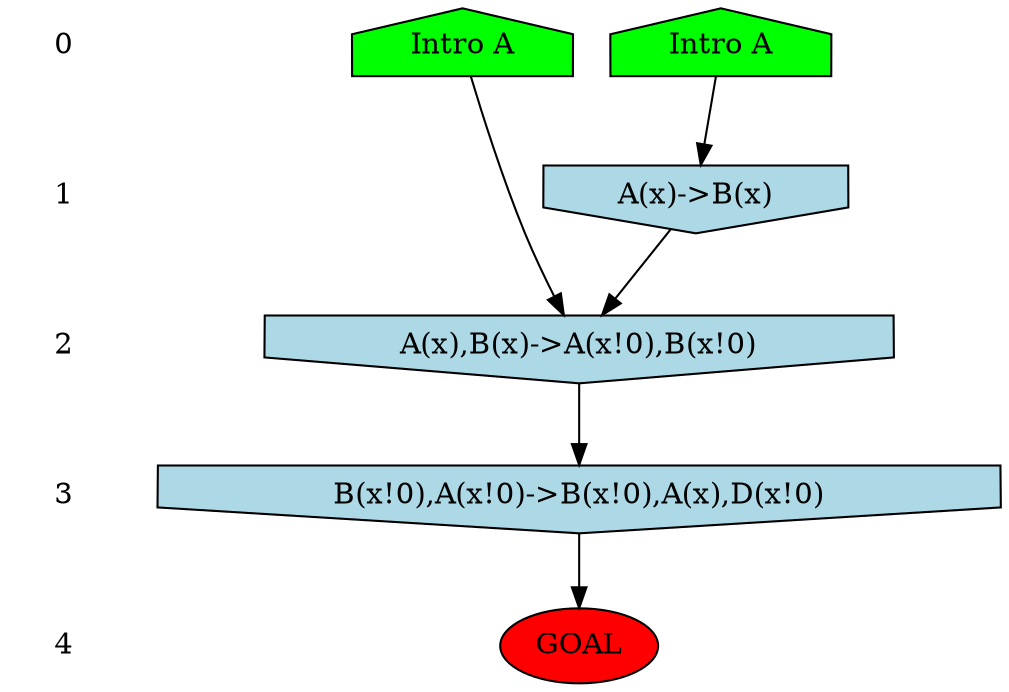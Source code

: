 /* Compression of 19 causal flows obtained in average at 4.389335E+00 t.u */
/* Compressed causal flows were: [1;2;3;4;5;6;7;8;9;10;11;12;13;14;15;16;17;18;19] */
digraph G{
 ranksep=.5 ; 
{ rank = same ; "0" [shape=plaintext] ; node_1 [label ="Intro A", shape=house, style=filled, fillcolor=green] ;
node_2 [label ="Intro A", shape=house, style=filled, fillcolor=green] ;
}
{ rank = same ; "1" [shape=plaintext] ; node_3 [label="A(x)->B(x)", shape=invhouse, style=filled, fillcolor = lightblue] ;
}
{ rank = same ; "2" [shape=plaintext] ; node_4 [label="A(x),B(x)->A(x!0),B(x!0)", shape=invhouse, style=filled, fillcolor = lightblue] ;
}
{ rank = same ; "3" [shape=plaintext] ; node_5 [label="B(x!0),A(x!0)->B(x!0),A(x),D(x!0)", shape=invhouse, style=filled, fillcolor = lightblue] ;
}
{ rank = same ; "4" [shape=plaintext] ; node_6 [label ="GOAL", style=filled, fillcolor=red] ;
}
"0" -> "1" [style="invis"]; 
"1" -> "2" [style="invis"]; 
"2" -> "3" [style="invis"]; 
"3" -> "4" [style="invis"]; 
node_2 -> node_3
node_1 -> node_4
node_3 -> node_4
node_4 -> node_5
node_5 -> node_6
}
/*
 Dot generation time: 0.000000
*/